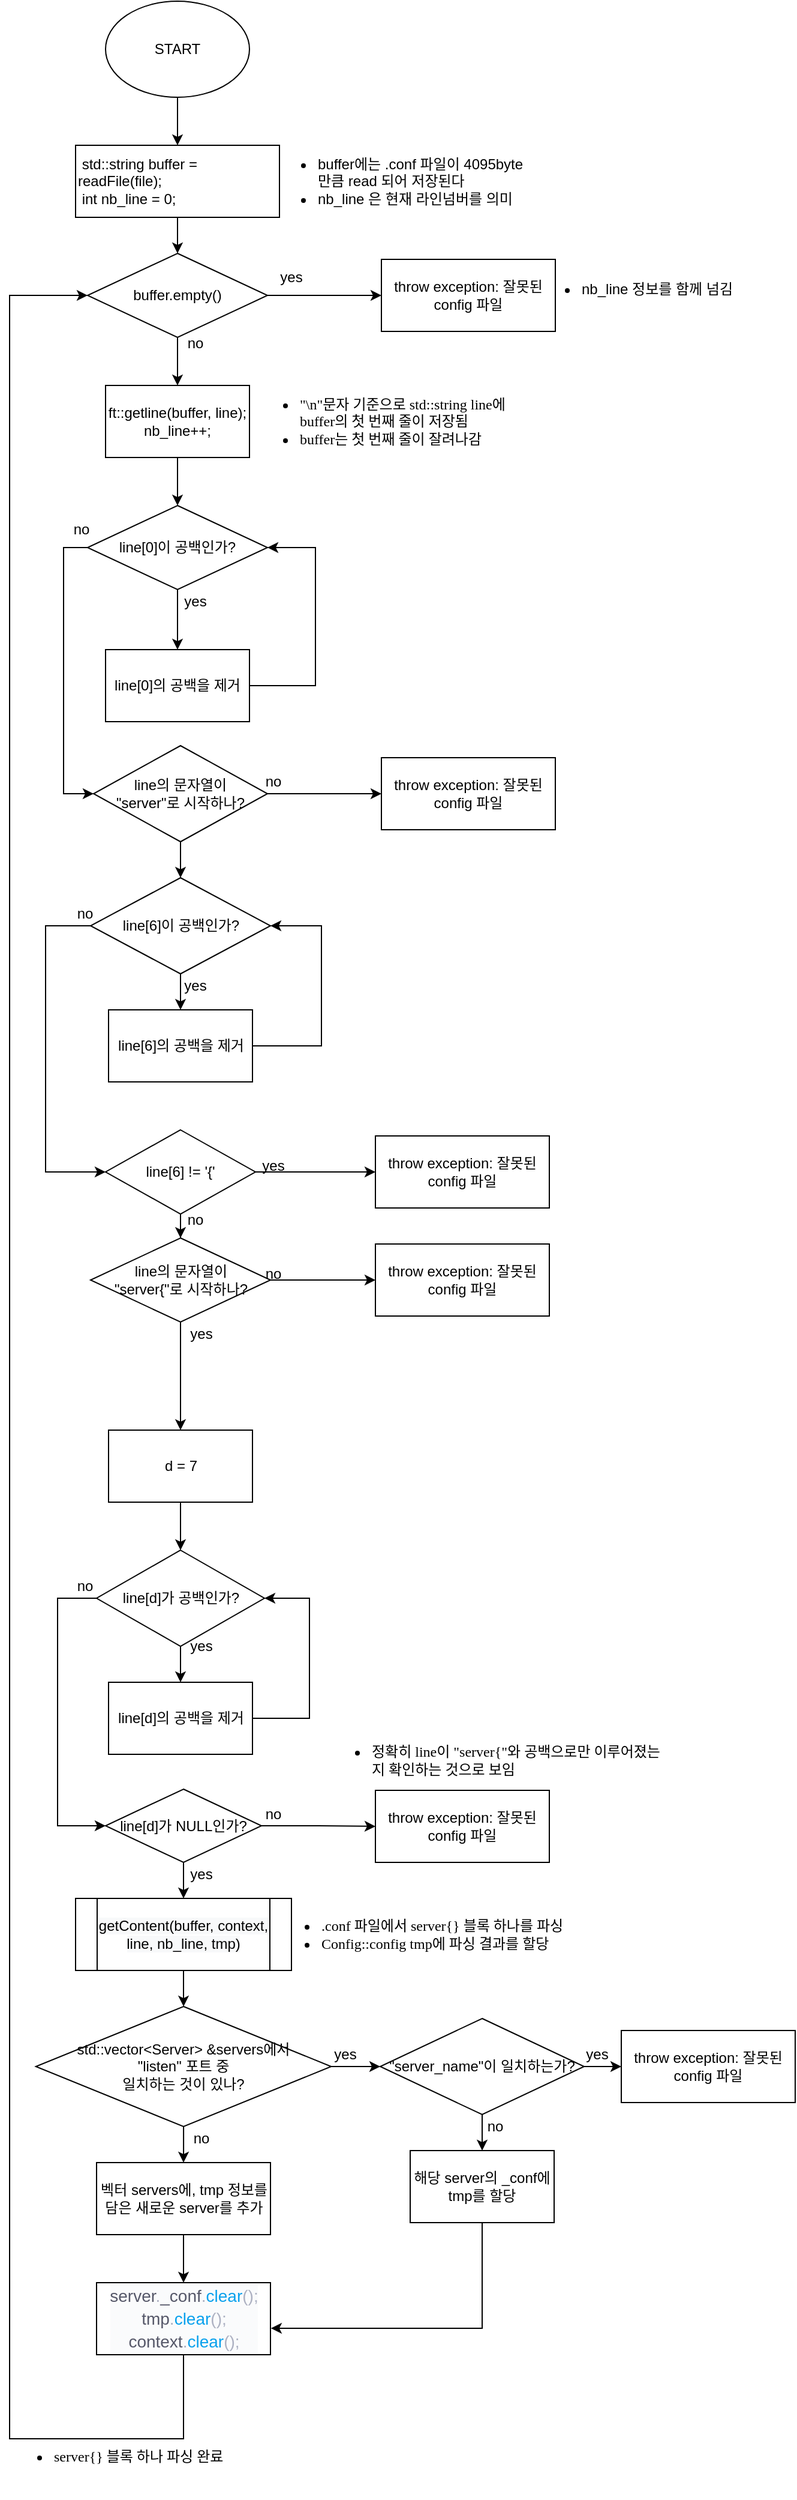 <mxfile version="14.5.7" type="github">
  <diagram id="P94FQoILM087UZ30ZA-V" name="Page-1">
    <mxGraphModel dx="1099" dy="774" grid="1" gridSize="10" guides="1" tooltips="1" connect="1" arrows="1" fold="1" page="1" pageScale="1" pageWidth="827" pageHeight="1169" math="0" shadow="0">
      <root>
        <mxCell id="0" />
        <mxCell id="1" parent="0" />
        <mxCell id="13hCxG7cCII5tz9myrVL-3" value="" style="edgeStyle=orthogonalEdgeStyle;rounded=0;orthogonalLoop=1;jettySize=auto;html=1;" parent="1" source="13hCxG7cCII5tz9myrVL-1" target="13hCxG7cCII5tz9myrVL-2" edge="1">
          <mxGeometry relative="1" as="geometry" />
        </mxCell>
        <mxCell id="13hCxG7cCII5tz9myrVL-1" value="START" style="ellipse;whiteSpace=wrap;html=1;" parent="1" vertex="1">
          <mxGeometry x="90" y="10" width="120" height="80" as="geometry" />
        </mxCell>
        <mxCell id="13hCxG7cCII5tz9myrVL-8" value="" style="edgeStyle=orthogonalEdgeStyle;rounded=0;orthogonalLoop=1;jettySize=auto;html=1;" parent="1" source="13hCxG7cCII5tz9myrVL-2" target="13hCxG7cCII5tz9myrVL-7" edge="1">
          <mxGeometry relative="1" as="geometry" />
        </mxCell>
        <mxCell id="13hCxG7cCII5tz9myrVL-2" value="&amp;nbsp;std::string buffer = readFile(file);&lt;br&gt;&amp;nbsp;int nb_line = 0;" style="rounded=0;whiteSpace=wrap;html=1;align=left;" parent="1" vertex="1">
          <mxGeometry x="65" y="130" width="170" height="60" as="geometry" />
        </mxCell>
        <mxCell id="13hCxG7cCII5tz9myrVL-4" value="&lt;div&gt;&lt;ul&gt;&lt;li&gt;&lt;span style=&quot;font-family: &amp;#34;helvetica&amp;#34;&quot;&gt;buffer에는 .conf 파일이 4095byte만큼 read 되어 저장된다&lt;/span&gt;&lt;/li&gt;&lt;li&gt;&lt;span style=&quot;font-family: &amp;#34;helvetica&amp;#34;&quot;&gt;nb_line 은 현재 라인넘버를 의미&lt;/span&gt;&lt;/li&gt;&lt;/ul&gt;&lt;/div&gt;" style="text;html=1;strokeColor=none;fillColor=none;align=left;verticalAlign=middle;whiteSpace=wrap;rounded=0;" parent="1" vertex="1">
          <mxGeometry x="225" y="125" width="220" height="70" as="geometry" />
        </mxCell>
        <mxCell id="13hCxG7cCII5tz9myrVL-10" value="" style="edgeStyle=orthogonalEdgeStyle;rounded=0;orthogonalLoop=1;jettySize=auto;html=1;" parent="1" source="13hCxG7cCII5tz9myrVL-7" target="13hCxG7cCII5tz9myrVL-9" edge="1">
          <mxGeometry relative="1" as="geometry" />
        </mxCell>
        <mxCell id="13hCxG7cCII5tz9myrVL-25" value="" style="edgeStyle=orthogonalEdgeStyle;rounded=0;orthogonalLoop=1;jettySize=auto;html=1;" parent="1" source="13hCxG7cCII5tz9myrVL-7" target="13hCxG7cCII5tz9myrVL-23" edge="1">
          <mxGeometry relative="1" as="geometry" />
        </mxCell>
        <mxCell id="13hCxG7cCII5tz9myrVL-7" value="buffer.empty()" style="rhombus;whiteSpace=wrap;html=1;rounded=0;align=center;" parent="1" vertex="1">
          <mxGeometry x="75" y="220" width="150" height="70" as="geometry" />
        </mxCell>
        <mxCell id="13hCxG7cCII5tz9myrVL-9" value="&lt;div&gt;&lt;span style=&quot;font-family: &amp;#34;helvetica&amp;#34;&quot;&gt;throw exception: 잘못된 config 파일&lt;/span&gt;&lt;/div&gt;" style="whiteSpace=wrap;html=1;rounded=0;align=center;" parent="1" vertex="1">
          <mxGeometry x="320" y="225" width="145" height="60" as="geometry" />
        </mxCell>
        <mxCell id="13hCxG7cCII5tz9myrVL-28" value="" style="edgeStyle=orthogonalEdgeStyle;rounded=0;orthogonalLoop=1;jettySize=auto;html=1;" parent="1" source="13hCxG7cCII5tz9myrVL-23" target="13hCxG7cCII5tz9myrVL-27" edge="1">
          <mxGeometry relative="1" as="geometry" />
        </mxCell>
        <mxCell id="13hCxG7cCII5tz9myrVL-23" value="ft::getline(buffer, line);&lt;br&gt;nb_line++;" style="rounded=0;whiteSpace=wrap;html=1;" parent="1" vertex="1">
          <mxGeometry x="90" y="330" width="120" height="60" as="geometry" />
        </mxCell>
        <mxCell id="13hCxG7cCII5tz9myrVL-26" value="&lt;ul&gt;&lt;li&gt;&lt;font face=&quot;AppleSDGothicNeoM00, AppleSDGothicNeoM00&quot;&gt;&quot;\n&quot;문자 기준으로 std::string line에 buffer의 첫 번째 줄이 저장됨&lt;/font&gt;&lt;/li&gt;&lt;li&gt;&lt;font face=&quot;AppleSDGothicNeoM00, AppleSDGothicNeoM00&quot;&gt;buffer는 첫 번째 줄이 잘려나감&lt;/font&gt;&lt;/li&gt;&lt;/ul&gt;" style="text;html=1;strokeColor=none;fillColor=none;align=left;verticalAlign=middle;whiteSpace=wrap;rounded=0;" parent="1" vertex="1">
          <mxGeometry x="210" y="325" width="220" height="70" as="geometry" />
        </mxCell>
        <mxCell id="13hCxG7cCII5tz9myrVL-30" value="" style="edgeStyle=orthogonalEdgeStyle;rounded=0;orthogonalLoop=1;jettySize=auto;html=1;" parent="1" source="13hCxG7cCII5tz9myrVL-27" target="13hCxG7cCII5tz9myrVL-29" edge="1">
          <mxGeometry relative="1" as="geometry" />
        </mxCell>
        <mxCell id="13hCxG7cCII5tz9myrVL-32" style="edgeStyle=orthogonalEdgeStyle;rounded=0;orthogonalLoop=1;jettySize=auto;html=1;entryX=0;entryY=0.5;entryDx=0;entryDy=0;" parent="1" source="13hCxG7cCII5tz9myrVL-27" target="13hCxG7cCII5tz9myrVL-41" edge="1">
          <mxGeometry relative="1" as="geometry">
            <mxPoint x="90" y="670" as="targetPoint" />
            <Array as="points">
              <mxPoint x="55" y="465" />
              <mxPoint x="55" y="670" />
            </Array>
          </mxGeometry>
        </mxCell>
        <mxCell id="13hCxG7cCII5tz9myrVL-27" value="line[0]이 공백인가?" style="rhombus;whiteSpace=wrap;html=1;rounded=0;" parent="1" vertex="1">
          <mxGeometry x="75" y="430" width="150" height="70" as="geometry" />
        </mxCell>
        <mxCell id="13hCxG7cCII5tz9myrVL-31" style="edgeStyle=orthogonalEdgeStyle;rounded=0;orthogonalLoop=1;jettySize=auto;html=1;entryX=1;entryY=0.5;entryDx=0;entryDy=0;" parent="1" source="13hCxG7cCII5tz9myrVL-29" target="13hCxG7cCII5tz9myrVL-27" edge="1">
          <mxGeometry relative="1" as="geometry">
            <mxPoint x="380" y="520" as="targetPoint" />
            <Array as="points">
              <mxPoint x="265" y="580" />
              <mxPoint x="265" y="465" />
            </Array>
          </mxGeometry>
        </mxCell>
        <mxCell id="13hCxG7cCII5tz9myrVL-29" value="line[0]의 공백을 제거" style="whiteSpace=wrap;html=1;rounded=0;" parent="1" vertex="1">
          <mxGeometry x="90" y="550" width="120" height="60" as="geometry" />
        </mxCell>
        <mxCell id="13hCxG7cCII5tz9myrVL-35" value="yes" style="text;html=1;strokeColor=none;fillColor=none;align=center;verticalAlign=middle;whiteSpace=wrap;rounded=0;" parent="1" vertex="1">
          <mxGeometry x="145" y="500" width="40" height="20" as="geometry" />
        </mxCell>
        <mxCell id="13hCxG7cCII5tz9myrVL-36" value="yes" style="text;html=1;strokeColor=none;fillColor=none;align=center;verticalAlign=middle;whiteSpace=wrap;rounded=0;" parent="1" vertex="1">
          <mxGeometry x="225" y="230" width="40" height="20" as="geometry" />
        </mxCell>
        <mxCell id="13hCxG7cCII5tz9myrVL-37" value="no" style="text;html=1;strokeColor=none;fillColor=none;align=center;verticalAlign=middle;whiteSpace=wrap;rounded=0;" parent="1" vertex="1">
          <mxGeometry x="145" y="285" width="40" height="20" as="geometry" />
        </mxCell>
        <mxCell id="13hCxG7cCII5tz9myrVL-38" value="no" style="text;html=1;strokeColor=none;fillColor=none;align=center;verticalAlign=middle;whiteSpace=wrap;rounded=0;" parent="1" vertex="1">
          <mxGeometry x="50" y="440" width="40" height="20" as="geometry" />
        </mxCell>
        <mxCell id="13hCxG7cCII5tz9myrVL-50" value="" style="edgeStyle=orthogonalEdgeStyle;rounded=0;orthogonalLoop=1;jettySize=auto;html=1;" parent="1" source="13hCxG7cCII5tz9myrVL-40" target="13hCxG7cCII5tz9myrVL-49" edge="1">
          <mxGeometry relative="1" as="geometry" />
        </mxCell>
        <mxCell id="13hCxG7cCII5tz9myrVL-53" style="edgeStyle=orthogonalEdgeStyle;rounded=0;orthogonalLoop=1;jettySize=auto;html=1;entryX=0;entryY=0.5;entryDx=0;entryDy=0;" parent="1" source="13hCxG7cCII5tz9myrVL-40" edge="1" target="13hCxG7cCII5tz9myrVL-48">
          <mxGeometry relative="1" as="geometry">
            <mxPoint x="152.5" y="930" as="targetPoint" />
            <Array as="points">
              <mxPoint x="40" y="780" />
              <mxPoint x="40" y="985" />
            </Array>
          </mxGeometry>
        </mxCell>
        <mxCell id="13hCxG7cCII5tz9myrVL-40" value="line[6]이 공백인가?" style="rhombus;whiteSpace=wrap;html=1;" parent="1" vertex="1">
          <mxGeometry x="77.5" y="740" width="150" height="80" as="geometry" />
        </mxCell>
        <mxCell id="13hCxG7cCII5tz9myrVL-44" value="" style="edgeStyle=orthogonalEdgeStyle;rounded=0;orthogonalLoop=1;jettySize=auto;html=1;" parent="1" source="13hCxG7cCII5tz9myrVL-41" target="13hCxG7cCII5tz9myrVL-43" edge="1">
          <mxGeometry relative="1" as="geometry" />
        </mxCell>
        <mxCell id="13hCxG7cCII5tz9myrVL-47" value="" style="edgeStyle=orthogonalEdgeStyle;rounded=0;orthogonalLoop=1;jettySize=auto;html=1;" parent="1" source="13hCxG7cCII5tz9myrVL-41" target="13hCxG7cCII5tz9myrVL-40" edge="1">
          <mxGeometry relative="1" as="geometry" />
        </mxCell>
        <mxCell id="13hCxG7cCII5tz9myrVL-41" value="line의 문자열이&lt;br&gt;&quot;server&quot;로 시작하나?" style="rhombus;whiteSpace=wrap;html=1;" parent="1" vertex="1">
          <mxGeometry x="80" y="630" width="145" height="80" as="geometry" />
        </mxCell>
        <mxCell id="13hCxG7cCII5tz9myrVL-43" value="&lt;div&gt;&lt;span style=&quot;font-family: &amp;#34;helvetica&amp;#34;&quot;&gt;throw exception: 잘못된 config 파일&lt;/span&gt;&lt;/div&gt;" style="whiteSpace=wrap;html=1;rounded=0;align=center;" parent="1" vertex="1">
          <mxGeometry x="320" y="640" width="145" height="60" as="geometry" />
        </mxCell>
        <mxCell id="13hCxG7cCII5tz9myrVL-45" value="no" style="text;html=1;strokeColor=none;fillColor=none;align=center;verticalAlign=middle;whiteSpace=wrap;rounded=0;" parent="1" vertex="1">
          <mxGeometry x="210" y="650" width="40" height="20" as="geometry" />
        </mxCell>
        <mxCell id="13hCxG7cCII5tz9myrVL-56" value="" style="edgeStyle=orthogonalEdgeStyle;rounded=0;orthogonalLoop=1;jettySize=auto;html=1;" parent="1" source="13hCxG7cCII5tz9myrVL-48" target="13hCxG7cCII5tz9myrVL-55" edge="1">
          <mxGeometry relative="1" as="geometry" />
        </mxCell>
        <mxCell id="13hCxG7cCII5tz9myrVL-60" value="" style="edgeStyle=orthogonalEdgeStyle;rounded=0;orthogonalLoop=1;jettySize=auto;html=1;" parent="1" source="13hCxG7cCII5tz9myrVL-48" target="13hCxG7cCII5tz9myrVL-59" edge="1">
          <mxGeometry relative="1" as="geometry" />
        </mxCell>
        <mxCell id="13hCxG7cCII5tz9myrVL-48" value="line[6] != &#39;{&#39;" style="rhombus;whiteSpace=wrap;html=1;" parent="1" vertex="1">
          <mxGeometry x="90" y="950" width="125" height="70" as="geometry" />
        </mxCell>
        <mxCell id="13hCxG7cCII5tz9myrVL-52" value="" style="edgeStyle=orthogonalEdgeStyle;rounded=0;orthogonalLoop=1;jettySize=auto;html=1;entryX=1;entryY=0.5;entryDx=0;entryDy=0;" parent="1" source="13hCxG7cCII5tz9myrVL-49" target="13hCxG7cCII5tz9myrVL-40" edge="1">
          <mxGeometry relative="1" as="geometry">
            <Array as="points">
              <mxPoint x="270" y="880" />
              <mxPoint x="270" y="780" />
            </Array>
          </mxGeometry>
        </mxCell>
        <mxCell id="13hCxG7cCII5tz9myrVL-49" value="line[6]의 공백을 제거" style="whiteSpace=wrap;html=1;rounded=0;" parent="1" vertex="1">
          <mxGeometry x="92.5" y="850" width="120" height="60" as="geometry" />
        </mxCell>
        <mxCell id="13hCxG7cCII5tz9myrVL-51" value="yes" style="text;html=1;strokeColor=none;fillColor=none;align=center;verticalAlign=middle;whiteSpace=wrap;rounded=0;" parent="1" vertex="1">
          <mxGeometry x="145" y="820" width="40" height="20" as="geometry" />
        </mxCell>
        <mxCell id="13hCxG7cCII5tz9myrVL-54" value="no" style="text;html=1;strokeColor=none;fillColor=none;align=center;verticalAlign=middle;whiteSpace=wrap;rounded=0;" parent="1" vertex="1">
          <mxGeometry x="52.5" y="760" width="40" height="20" as="geometry" />
        </mxCell>
        <mxCell id="13hCxG7cCII5tz9myrVL-55" value="&lt;div&gt;&lt;span style=&quot;font-family: &amp;#34;helvetica&amp;#34;&quot;&gt;throw exception: 잘못된 config 파일&lt;/span&gt;&lt;/div&gt;" style="whiteSpace=wrap;html=1;rounded=0;align=center;" parent="1" vertex="1">
          <mxGeometry x="315" y="955" width="145" height="60" as="geometry" />
        </mxCell>
        <mxCell id="13hCxG7cCII5tz9myrVL-57" value="yes" style="text;html=1;strokeColor=none;fillColor=none;align=center;verticalAlign=middle;whiteSpace=wrap;rounded=0;" parent="1" vertex="1">
          <mxGeometry x="210" y="970" width="40" height="20" as="geometry" />
        </mxCell>
        <mxCell id="13hCxG7cCII5tz9myrVL-58" value="&lt;ul&gt;&lt;li&gt;&lt;font face=&quot;AppleSDGothicNeoM00, helvetica&quot;&gt;nb_line 정보를 함께 넘김&lt;/font&gt;&lt;/li&gt;&lt;/ul&gt;" style="text;html=1;strokeColor=none;fillColor=none;align=left;verticalAlign=middle;whiteSpace=wrap;rounded=0;" parent="1" vertex="1">
          <mxGeometry x="445" y="215" width="220" height="70" as="geometry" />
        </mxCell>
        <mxCell id="13hCxG7cCII5tz9myrVL-63" value="" style="edgeStyle=orthogonalEdgeStyle;rounded=0;orthogonalLoop=1;jettySize=auto;html=1;" parent="1" source="13hCxG7cCII5tz9myrVL-59" target="13hCxG7cCII5tz9myrVL-62" edge="1">
          <mxGeometry relative="1" as="geometry" />
        </mxCell>
        <mxCell id="13hCxG7cCII5tz9myrVL-67" value="" style="edgeStyle=orthogonalEdgeStyle;rounded=0;orthogonalLoop=1;jettySize=auto;html=1;" parent="1" source="13hCxG7cCII5tz9myrVL-59" target="13hCxG7cCII5tz9myrVL-66" edge="1">
          <mxGeometry relative="1" as="geometry" />
        </mxCell>
        <mxCell id="13hCxG7cCII5tz9myrVL-59" value="line의 문자열이&lt;br&gt;&quot;server{&quot;로 시작하나?" style="rhombus;whiteSpace=wrap;html=1;" parent="1" vertex="1">
          <mxGeometry x="77.5" y="1040" width="150" height="70" as="geometry" />
        </mxCell>
        <mxCell id="13hCxG7cCII5tz9myrVL-61" value="no" style="text;html=1;strokeColor=none;fillColor=none;align=center;verticalAlign=middle;whiteSpace=wrap;rounded=0;" parent="1" vertex="1">
          <mxGeometry x="145" y="1015" width="40" height="20" as="geometry" />
        </mxCell>
        <mxCell id="13hCxG7cCII5tz9myrVL-62" value="&lt;div&gt;&lt;span style=&quot;font-family: &amp;#34;helvetica&amp;#34;&quot;&gt;throw exception: 잘못된 config 파일&lt;/span&gt;&lt;/div&gt;" style="whiteSpace=wrap;html=1;rounded=0;align=center;" parent="1" vertex="1">
          <mxGeometry x="315" y="1045" width="145" height="60" as="geometry" />
        </mxCell>
        <mxCell id="13hCxG7cCII5tz9myrVL-64" value="yes" style="text;html=1;strokeColor=none;fillColor=none;align=center;verticalAlign=middle;whiteSpace=wrap;rounded=0;" parent="1" vertex="1">
          <mxGeometry x="150" y="1110" width="40" height="20" as="geometry" />
        </mxCell>
        <mxCell id="13hCxG7cCII5tz9myrVL-65" value="no" style="text;html=1;strokeColor=none;fillColor=none;align=center;verticalAlign=middle;whiteSpace=wrap;rounded=0;" parent="1" vertex="1">
          <mxGeometry x="210" y="1060" width="40" height="20" as="geometry" />
        </mxCell>
        <mxCell id="13hCxG7cCII5tz9myrVL-70" value="" style="edgeStyle=orthogonalEdgeStyle;rounded=0;orthogonalLoop=1;jettySize=auto;html=1;" parent="1" source="13hCxG7cCII5tz9myrVL-66" target="13hCxG7cCII5tz9myrVL-69" edge="1">
          <mxGeometry relative="1" as="geometry" />
        </mxCell>
        <mxCell id="13hCxG7cCII5tz9myrVL-66" value="d = 7" style="whiteSpace=wrap;html=1;" parent="1" vertex="1">
          <mxGeometry x="92.5" y="1200" width="120" height="60" as="geometry" />
        </mxCell>
        <mxCell id="13hCxG7cCII5tz9myrVL-68" style="edgeStyle=orthogonalEdgeStyle;rounded=0;orthogonalLoop=1;jettySize=auto;html=1;exitX=0.5;exitY=1;exitDx=0;exitDy=0;" parent="1" source="13hCxG7cCII5tz9myrVL-66" target="13hCxG7cCII5tz9myrVL-66" edge="1">
          <mxGeometry relative="1" as="geometry" />
        </mxCell>
        <mxCell id="13hCxG7cCII5tz9myrVL-72" value="" style="edgeStyle=orthogonalEdgeStyle;rounded=0;orthogonalLoop=1;jettySize=auto;html=1;" parent="1" source="13hCxG7cCII5tz9myrVL-69" target="13hCxG7cCII5tz9myrVL-71" edge="1">
          <mxGeometry relative="1" as="geometry" />
        </mxCell>
        <mxCell id="13hCxG7cCII5tz9myrVL-75" value="" style="edgeStyle=orthogonalEdgeStyle;rounded=0;orthogonalLoop=1;jettySize=auto;html=1;entryX=0;entryY=0.5;entryDx=0;entryDy=0;" parent="1" source="13hCxG7cCII5tz9myrVL-69" target="13hCxG7cCII5tz9myrVL-78" edge="1">
          <mxGeometry relative="1" as="geometry">
            <mxPoint x="92.5" y="1530" as="targetPoint" />
            <Array as="points">
              <mxPoint x="50" y="1340" />
              <mxPoint x="50" y="1530" />
            </Array>
          </mxGeometry>
        </mxCell>
        <mxCell id="13hCxG7cCII5tz9myrVL-69" value="line[d]가 공백인가?" style="rhombus;whiteSpace=wrap;html=1;" parent="1" vertex="1">
          <mxGeometry x="82.5" y="1300" width="140" height="80" as="geometry" />
        </mxCell>
        <mxCell id="13hCxG7cCII5tz9myrVL-73" style="edgeStyle=orthogonalEdgeStyle;rounded=0;orthogonalLoop=1;jettySize=auto;html=1;entryX=1;entryY=0.5;entryDx=0;entryDy=0;" parent="1" source="13hCxG7cCII5tz9myrVL-71" target="13hCxG7cCII5tz9myrVL-69" edge="1">
          <mxGeometry relative="1" as="geometry">
            <Array as="points">
              <mxPoint x="260" y="1440" />
              <mxPoint x="260" y="1340" />
            </Array>
          </mxGeometry>
        </mxCell>
        <mxCell id="13hCxG7cCII5tz9myrVL-71" value="&lt;span&gt;line[d]의 공백을 제거&lt;/span&gt;" style="whiteSpace=wrap;html=1;" parent="1" vertex="1">
          <mxGeometry x="92.5" y="1410" width="120" height="60" as="geometry" />
        </mxCell>
        <mxCell id="13hCxG7cCII5tz9myrVL-76" value="yes" style="text;html=1;strokeColor=none;fillColor=none;align=center;verticalAlign=middle;whiteSpace=wrap;rounded=0;" parent="1" vertex="1">
          <mxGeometry x="150" y="1370" width="40" height="20" as="geometry" />
        </mxCell>
        <mxCell id="13hCxG7cCII5tz9myrVL-77" value="no" style="text;html=1;strokeColor=none;fillColor=none;align=center;verticalAlign=middle;whiteSpace=wrap;rounded=0;" parent="1" vertex="1">
          <mxGeometry x="52.5" y="1320" width="40" height="20" as="geometry" />
        </mxCell>
        <mxCell id="13hCxG7cCII5tz9myrVL-80" value="" style="edgeStyle=orthogonalEdgeStyle;rounded=0;orthogonalLoop=1;jettySize=auto;html=1;entryX=0;entryY=0.5;entryDx=0;entryDy=0;" parent="1" source="13hCxG7cCII5tz9myrVL-78" target="13hCxG7cCII5tz9myrVL-81" edge="1">
          <mxGeometry relative="1" as="geometry">
            <mxPoint x="305" y="1530" as="targetPoint" />
          </mxGeometry>
        </mxCell>
        <mxCell id="13hCxG7cCII5tz9myrVL-84" value="" style="edgeStyle=orthogonalEdgeStyle;rounded=0;orthogonalLoop=1;jettySize=auto;html=1;entryX=0.5;entryY=0;entryDx=0;entryDy=0;" parent="1" source="13hCxG7cCII5tz9myrVL-78" target="13hCxG7cCII5tz9myrVL-109" edge="1">
          <mxGeometry relative="1" as="geometry">
            <mxPoint x="155" y="1590" as="targetPoint" />
          </mxGeometry>
        </mxCell>
        <mxCell id="13hCxG7cCII5tz9myrVL-78" value="line[d]가 NULL인가?" style="rhombus;whiteSpace=wrap;html=1;" parent="1" vertex="1">
          <mxGeometry x="90" y="1499" width="130" height="61" as="geometry" />
        </mxCell>
        <mxCell id="13hCxG7cCII5tz9myrVL-81" value="&lt;div&gt;&lt;span style=&quot;font-family: &amp;#34;helvetica&amp;#34;&quot;&gt;throw exception: 잘못된 config 파일&lt;/span&gt;&lt;/div&gt;" style="whiteSpace=wrap;html=1;rounded=0;align=center;" parent="1" vertex="1">
          <mxGeometry x="315" y="1500" width="145" height="60" as="geometry" />
        </mxCell>
        <mxCell id="13hCxG7cCII5tz9myrVL-82" value="no" style="text;html=1;strokeColor=none;fillColor=none;align=center;verticalAlign=middle;whiteSpace=wrap;rounded=0;" parent="1" vertex="1">
          <mxGeometry x="210" y="1510" width="40" height="20" as="geometry" />
        </mxCell>
        <mxCell id="13hCxG7cCII5tz9myrVL-98" value="" style="edgeStyle=orthogonalEdgeStyle;rounded=0;orthogonalLoop=1;jettySize=auto;html=1;" parent="1" source="13hCxG7cCII5tz9myrVL-87" target="13hCxG7cCII5tz9myrVL-99" edge="1">
          <mxGeometry relative="1" as="geometry">
            <mxPoint x="153" y="1840" as="targetPoint" />
          </mxGeometry>
        </mxCell>
        <mxCell id="13hCxG7cCII5tz9myrVL-106" value="" style="edgeStyle=orthogonalEdgeStyle;rounded=0;orthogonalLoop=1;jettySize=auto;html=1;" parent="1" source="13hCxG7cCII5tz9myrVL-87" target="13hCxG7cCII5tz9myrVL-89" edge="1">
          <mxGeometry relative="1" as="geometry" />
        </mxCell>
        <mxCell id="13hCxG7cCII5tz9myrVL-87" value="&lt;span style=&quot;text-align: left&quot;&gt;std::vector&amp;lt;Server&amp;gt; &amp;amp;servers에서&lt;/span&gt;&lt;br&gt;&quot;listen&quot; 포트 중&lt;br&gt;일치하는 것이 있나?" style="rhombus;whiteSpace=wrap;html=1;align=center;" parent="1" vertex="1">
          <mxGeometry x="31.88" y="1680" width="246.25" height="100" as="geometry" />
        </mxCell>
        <mxCell id="13hCxG7cCII5tz9myrVL-92" value="" style="edgeStyle=orthogonalEdgeStyle;rounded=0;orthogonalLoop=1;jettySize=auto;html=1;" parent="1" source="13hCxG7cCII5tz9myrVL-89" target="13hCxG7cCII5tz9myrVL-91" edge="1">
          <mxGeometry relative="1" as="geometry" />
        </mxCell>
        <mxCell id="13hCxG7cCII5tz9myrVL-89" value="벡터 servers에, tmp 정보를 담은 새로운 server를 추가" style="whiteSpace=wrap;html=1;" parent="1" vertex="1">
          <mxGeometry x="82.51" y="1810" width="145" height="60" as="geometry" />
        </mxCell>
        <mxCell id="13hCxG7cCII5tz9myrVL-115" style="edgeStyle=orthogonalEdgeStyle;rounded=0;orthogonalLoop=1;jettySize=auto;html=1;entryX=0;entryY=0.5;entryDx=0;entryDy=0;exitX=0.5;exitY=1;exitDx=0;exitDy=0;" parent="1" source="13hCxG7cCII5tz9myrVL-91" target="13hCxG7cCII5tz9myrVL-7" edge="1">
          <mxGeometry relative="1" as="geometry">
            <mxPoint x="10" y="190" as="targetPoint" />
            <Array as="points">
              <mxPoint x="155" y="2040" />
              <mxPoint x="10" y="2040" />
              <mxPoint x="10" y="255" />
            </Array>
          </mxGeometry>
        </mxCell>
        <mxCell id="13hCxG7cCII5tz9myrVL-91" value="&lt;div style=&quot;color: rgb(86 , 88 , 105) ; background-color: rgb(250 , 251 , 252) ; font-size: 14px ; line-height: 19px&quot;&gt;&lt;div&gt;server&lt;span style=&quot;color: #adb1c2&quot;&gt;.&lt;/span&gt;_conf&lt;span style=&quot;color: #adb1c2&quot;&gt;.&lt;/span&gt;&lt;span style=&quot;color: #09a1ed&quot;&gt;clear&lt;/span&gt;&lt;span style=&quot;color: #adb1c2&quot;&gt;();&lt;/span&gt;&lt;/div&gt;&lt;div&gt;&lt;span style=&quot;font-family: &amp;#34;helvetica&amp;#34;&quot;&gt;tmp&lt;/span&gt;&lt;span style=&quot;font-family: &amp;#34;helvetica&amp;#34; ; color: rgb(173 , 177 , 194)&quot;&gt;.&lt;/span&gt;&lt;span style=&quot;font-family: &amp;#34;helvetica&amp;#34; ; color: rgb(9 , 161 , 237)&quot;&gt;clear&lt;/span&gt;&lt;span style=&quot;font-family: &amp;#34;helvetica&amp;#34; ; color: rgb(173 , 177 , 194)&quot;&gt;();&lt;/span&gt;&lt;/div&gt;&lt;div&gt;&lt;span style=&quot;font-family: &amp;#34;helvetica&amp;#34;&quot;&gt;context&lt;/span&gt;&lt;span style=&quot;font-family: &amp;#34;helvetica&amp;#34; ; color: rgb(173 , 177 , 194)&quot;&gt;.&lt;/span&gt;&lt;span style=&quot;font-family: &amp;#34;helvetica&amp;#34; ; color: rgb(9 , 161 , 237)&quot;&gt;clear&lt;/span&gt;&lt;span style=&quot;font-family: &amp;#34;helvetica&amp;#34; ; color: rgb(173 , 177 , 194)&quot;&gt;();&lt;/span&gt;&lt;/div&gt;&lt;/div&gt;" style="whiteSpace=wrap;html=1;" parent="1" vertex="1">
          <mxGeometry x="82.5" y="1910" width="145" height="60" as="geometry" />
        </mxCell>
        <mxCell id="13hCxG7cCII5tz9myrVL-94" value="no" style="text;html=1;strokeColor=none;fillColor=none;align=center;verticalAlign=middle;whiteSpace=wrap;rounded=0;" parent="1" vertex="1">
          <mxGeometry x="150" y="1780" width="40" height="20" as="geometry" />
        </mxCell>
        <mxCell id="13hCxG7cCII5tz9myrVL-95" value="yes" style="text;html=1;strokeColor=none;fillColor=none;align=center;verticalAlign=middle;whiteSpace=wrap;rounded=0;" parent="1" vertex="1">
          <mxGeometry x="270" y="1710" width="40" height="20" as="geometry" />
        </mxCell>
        <mxCell id="13hCxG7cCII5tz9myrVL-101" value="" style="edgeStyle=orthogonalEdgeStyle;rounded=0;orthogonalLoop=1;jettySize=auto;html=1;" parent="1" source="13hCxG7cCII5tz9myrVL-99" target="13hCxG7cCII5tz9myrVL-100" edge="1">
          <mxGeometry relative="1" as="geometry" />
        </mxCell>
        <mxCell id="13hCxG7cCII5tz9myrVL-104" value="" style="edgeStyle=orthogonalEdgeStyle;rounded=0;orthogonalLoop=1;jettySize=auto;html=1;" parent="1" source="13hCxG7cCII5tz9myrVL-99" target="13hCxG7cCII5tz9myrVL-103" edge="1">
          <mxGeometry relative="1" as="geometry" />
        </mxCell>
        <mxCell id="13hCxG7cCII5tz9myrVL-99" value="&quot;server_name&quot;이 일치하는가?" style="rhombus;whiteSpace=wrap;html=1;" parent="1" vertex="1">
          <mxGeometry x="319" y="1690" width="170" height="80" as="geometry" />
        </mxCell>
        <mxCell id="13hCxG7cCII5tz9myrVL-100" value="&lt;div&gt;&lt;span style=&quot;font-family: &amp;#34;helvetica&amp;#34;&quot;&gt;throw exception: 잘못된 config 파일&lt;/span&gt;&lt;/div&gt;" style="whiteSpace=wrap;html=1;rounded=0;align=center;" parent="1" vertex="1">
          <mxGeometry x="520" y="1700" width="145" height="60" as="geometry" />
        </mxCell>
        <mxCell id="13hCxG7cCII5tz9myrVL-102" value="yes" style="text;html=1;strokeColor=none;fillColor=none;align=center;verticalAlign=middle;whiteSpace=wrap;rounded=0;" parent="1" vertex="1">
          <mxGeometry x="480" y="1710" width="40" height="20" as="geometry" />
        </mxCell>
        <mxCell id="13hCxG7cCII5tz9myrVL-107" style="edgeStyle=orthogonalEdgeStyle;rounded=0;orthogonalLoop=1;jettySize=auto;html=1;entryX=1.003;entryY=0.633;entryDx=0;entryDy=0;entryPerimeter=0;" parent="1" target="13hCxG7cCII5tz9myrVL-91" edge="1">
          <mxGeometry relative="1" as="geometry">
            <mxPoint x="160" y="1910" as="targetPoint" />
            <mxPoint x="404" y="1820" as="sourcePoint" />
            <Array as="points">
              <mxPoint x="404" y="1948" />
            </Array>
          </mxGeometry>
        </mxCell>
        <mxCell id="13hCxG7cCII5tz9myrVL-103" value="해당 server의 _conf에&lt;br&gt;tmp를 할당" style="whiteSpace=wrap;html=1;" parent="1" vertex="1">
          <mxGeometry x="344" y="1800" width="120" height="60" as="geometry" />
        </mxCell>
        <mxCell id="13hCxG7cCII5tz9myrVL-105" value="no" style="text;html=1;strokeColor=none;fillColor=none;align=center;verticalAlign=middle;whiteSpace=wrap;rounded=0;" parent="1" vertex="1">
          <mxGeometry x="395" y="1770" width="40" height="20" as="geometry" />
        </mxCell>
        <mxCell id="13hCxG7cCII5tz9myrVL-108" style="edgeStyle=orthogonalEdgeStyle;rounded=0;orthogonalLoop=1;jettySize=auto;html=1;exitX=0.5;exitY=1;exitDx=0;exitDy=0;" parent="1" source="13hCxG7cCII5tz9myrVL-94" target="13hCxG7cCII5tz9myrVL-94" edge="1">
          <mxGeometry relative="1" as="geometry" />
        </mxCell>
        <mxCell id="13hCxG7cCII5tz9myrVL-112" value="" style="edgeStyle=orthogonalEdgeStyle;rounded=0;orthogonalLoop=1;jettySize=auto;html=1;" parent="1" source="13hCxG7cCII5tz9myrVL-109" target="13hCxG7cCII5tz9myrVL-87" edge="1">
          <mxGeometry relative="1" as="geometry" />
        </mxCell>
        <mxCell id="13hCxG7cCII5tz9myrVL-109" value="&#xa;&#xa;&lt;span style=&quot;color: rgb(0, 0, 0); font-family: applesdgothicneom00, helvetica; font-size: 12px; font-style: normal; font-weight: 400; letter-spacing: normal; text-align: center; text-indent: 0px; text-transform: none; word-spacing: 0px; background-color: rgb(248, 249, 250); display: inline; float: none;&quot;&gt;getContent(buffer, context, line, nb_line, tmp)&lt;/span&gt;&#xa;&#xa;" style="shape=process;whiteSpace=wrap;html=1;backgroundOutline=1;align=center;" parent="1" vertex="1">
          <mxGeometry x="65" y="1590" width="180" height="60" as="geometry" />
        </mxCell>
        <mxCell id="13hCxG7cCII5tz9myrVL-114" value="&lt;ul&gt;&lt;li&gt;&lt;span style=&quot;font-family: &amp;#34;applesdgothicneom00&amp;#34; , &amp;#34;applesdgothicneom00&amp;#34;&quot;&gt;.conf 파일에서 server{} 블록 하나를 파싱&lt;/span&gt;&lt;br&gt;&lt;/li&gt;&lt;li&gt;&lt;span style=&quot;font-family: &amp;#34;applesdgothicneom00&amp;#34; , &amp;#34;applesdgothicneom00&amp;#34;&quot;&gt;Config::config tmp에 파싱 결과를 할당&lt;/span&gt;&lt;/li&gt;&lt;/ul&gt;" style="text;html=1;strokeColor=none;fillColor=none;align=left;verticalAlign=middle;whiteSpace=wrap;rounded=0;" parent="1" vertex="1">
          <mxGeometry x="227.5" y="1585" width="245" height="70" as="geometry" />
        </mxCell>
        <mxCell id="13hCxG7cCII5tz9myrVL-117" value="&lt;ul&gt;&lt;li&gt;&lt;font face=&quot;AppleSDGothicNeoM00, applesdgothicneom00&quot;&gt;server{} 블록 하나 파싱 완료&lt;/font&gt;&lt;/li&gt;&lt;/ul&gt;" style="text;html=1;strokeColor=none;fillColor=none;align=left;verticalAlign=middle;whiteSpace=wrap;rounded=0;" parent="1" vertex="1">
          <mxGeometry x="5" y="2020" width="245" height="70" as="geometry" />
        </mxCell>
        <mxCell id="a2KQ85Uh5giSHMao5WSL-1" value="yes" style="text;html=1;strokeColor=none;fillColor=none;align=center;verticalAlign=middle;whiteSpace=wrap;rounded=0;" vertex="1" parent="1">
          <mxGeometry x="150" y="1560" width="40" height="20" as="geometry" />
        </mxCell>
        <mxCell id="a2KQ85Uh5giSHMao5WSL-2" value="&lt;ul&gt;&lt;li&gt;&lt;font face=&quot;AppleSDGothicNeoM00, applesdgothicneom00&quot;&gt;정확히 line이 &quot;server{&quot;와 공백으로만 이루어졌는지 확인하는 것으로 보임&lt;/font&gt;&lt;/li&gt;&lt;/ul&gt;" style="text;html=1;strokeColor=none;fillColor=none;align=left;verticalAlign=middle;whiteSpace=wrap;rounded=0;" vertex="1" parent="1">
          <mxGeometry x="270" y="1440" width="290" height="70" as="geometry" />
        </mxCell>
      </root>
    </mxGraphModel>
  </diagram>
</mxfile>
